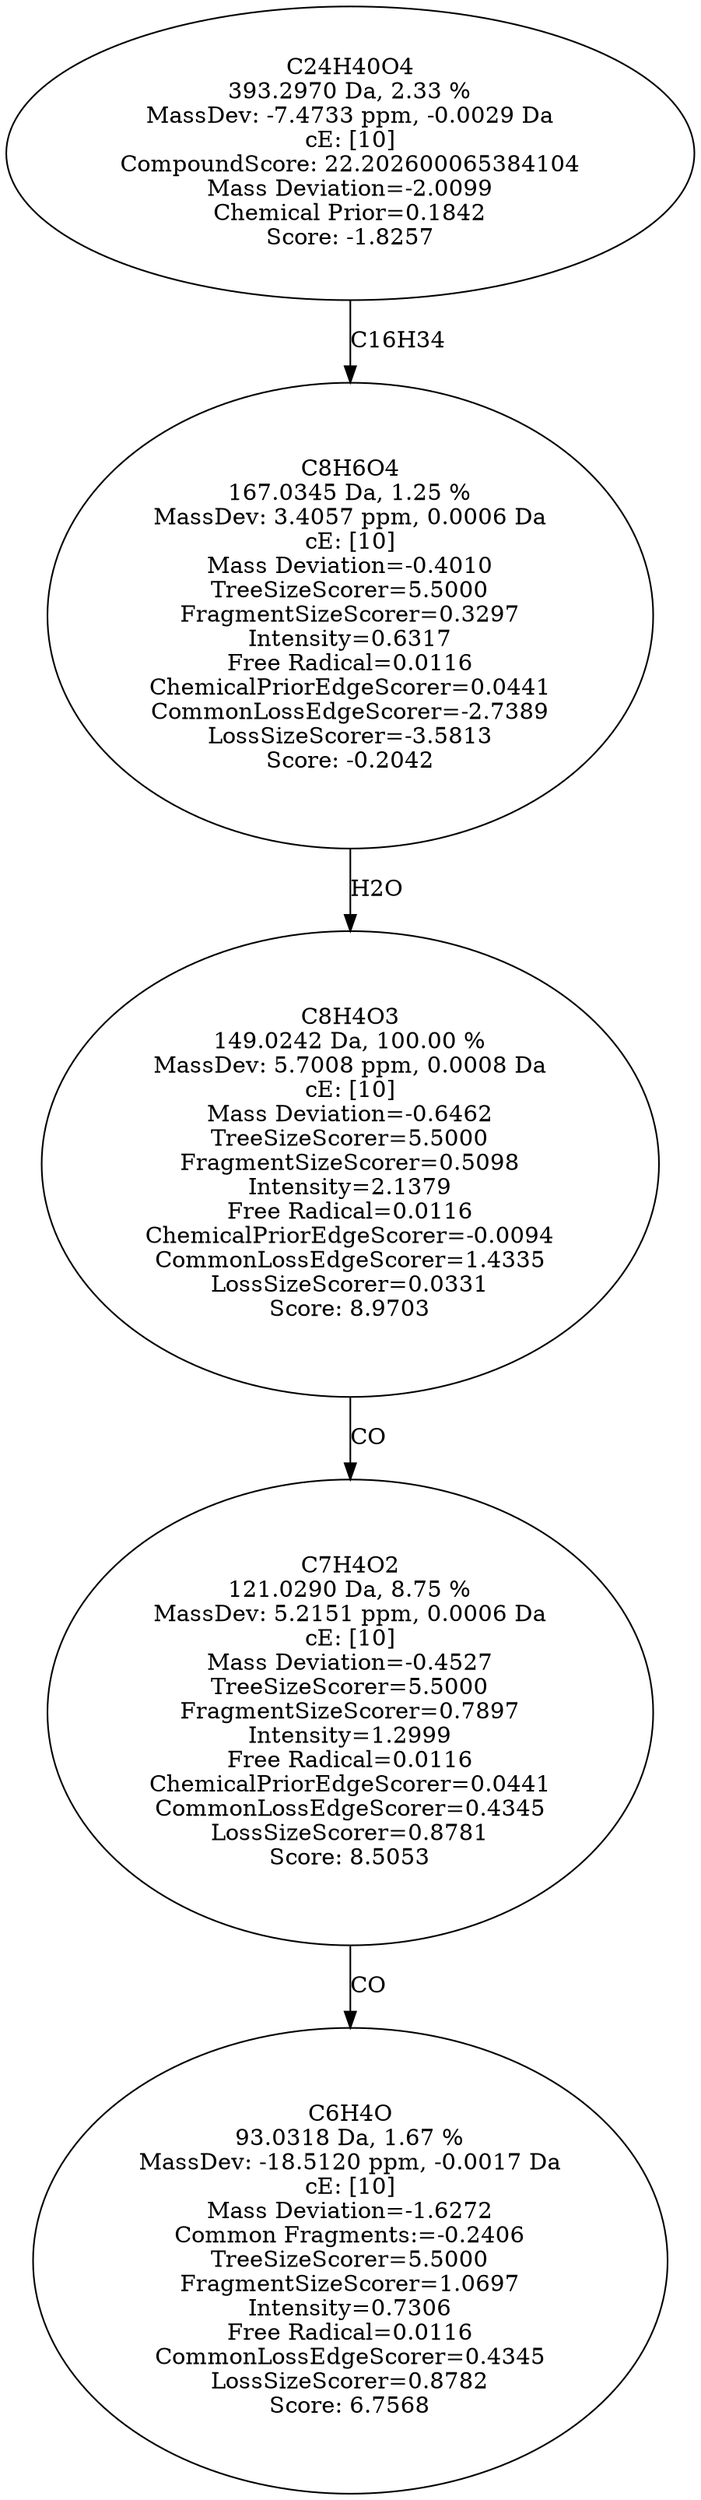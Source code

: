 strict digraph {
v1 [label="C6H4O\n93.0318 Da, 1.67 %\nMassDev: -18.5120 ppm, -0.0017 Da\ncE: [10]\nMass Deviation=-1.6272\nCommon Fragments:=-0.2406\nTreeSizeScorer=5.5000\nFragmentSizeScorer=1.0697\nIntensity=0.7306\nFree Radical=0.0116\nCommonLossEdgeScorer=0.4345\nLossSizeScorer=0.8782\nScore: 6.7568"];
v2 [label="C7H4O2\n121.0290 Da, 8.75 %\nMassDev: 5.2151 ppm, 0.0006 Da\ncE: [10]\nMass Deviation=-0.4527\nTreeSizeScorer=5.5000\nFragmentSizeScorer=0.7897\nIntensity=1.2999\nFree Radical=0.0116\nChemicalPriorEdgeScorer=0.0441\nCommonLossEdgeScorer=0.4345\nLossSizeScorer=0.8781\nScore: 8.5053"];
v3 [label="C8H4O3\n149.0242 Da, 100.00 %\nMassDev: 5.7008 ppm, 0.0008 Da\ncE: [10]\nMass Deviation=-0.6462\nTreeSizeScorer=5.5000\nFragmentSizeScorer=0.5098\nIntensity=2.1379\nFree Radical=0.0116\nChemicalPriorEdgeScorer=-0.0094\nCommonLossEdgeScorer=1.4335\nLossSizeScorer=0.0331\nScore: 8.9703"];
v4 [label="C8H6O4\n167.0345 Da, 1.25 %\nMassDev: 3.4057 ppm, 0.0006 Da\ncE: [10]\nMass Deviation=-0.4010\nTreeSizeScorer=5.5000\nFragmentSizeScorer=0.3297\nIntensity=0.6317\nFree Radical=0.0116\nChemicalPriorEdgeScorer=0.0441\nCommonLossEdgeScorer=-2.7389\nLossSizeScorer=-3.5813\nScore: -0.2042"];
v5 [label="C24H40O4\n393.2970 Da, 2.33 %\nMassDev: -7.4733 ppm, -0.0029 Da\ncE: [10]\nCompoundScore: 22.202600065384104\nMass Deviation=-2.0099\nChemical Prior=0.1842\nScore: -1.8257"];
v2 -> v1 [label="CO"];
v3 -> v2 [label="CO"];
v4 -> v3 [label="H2O"];
v5 -> v4 [label="C16H34"];
}
